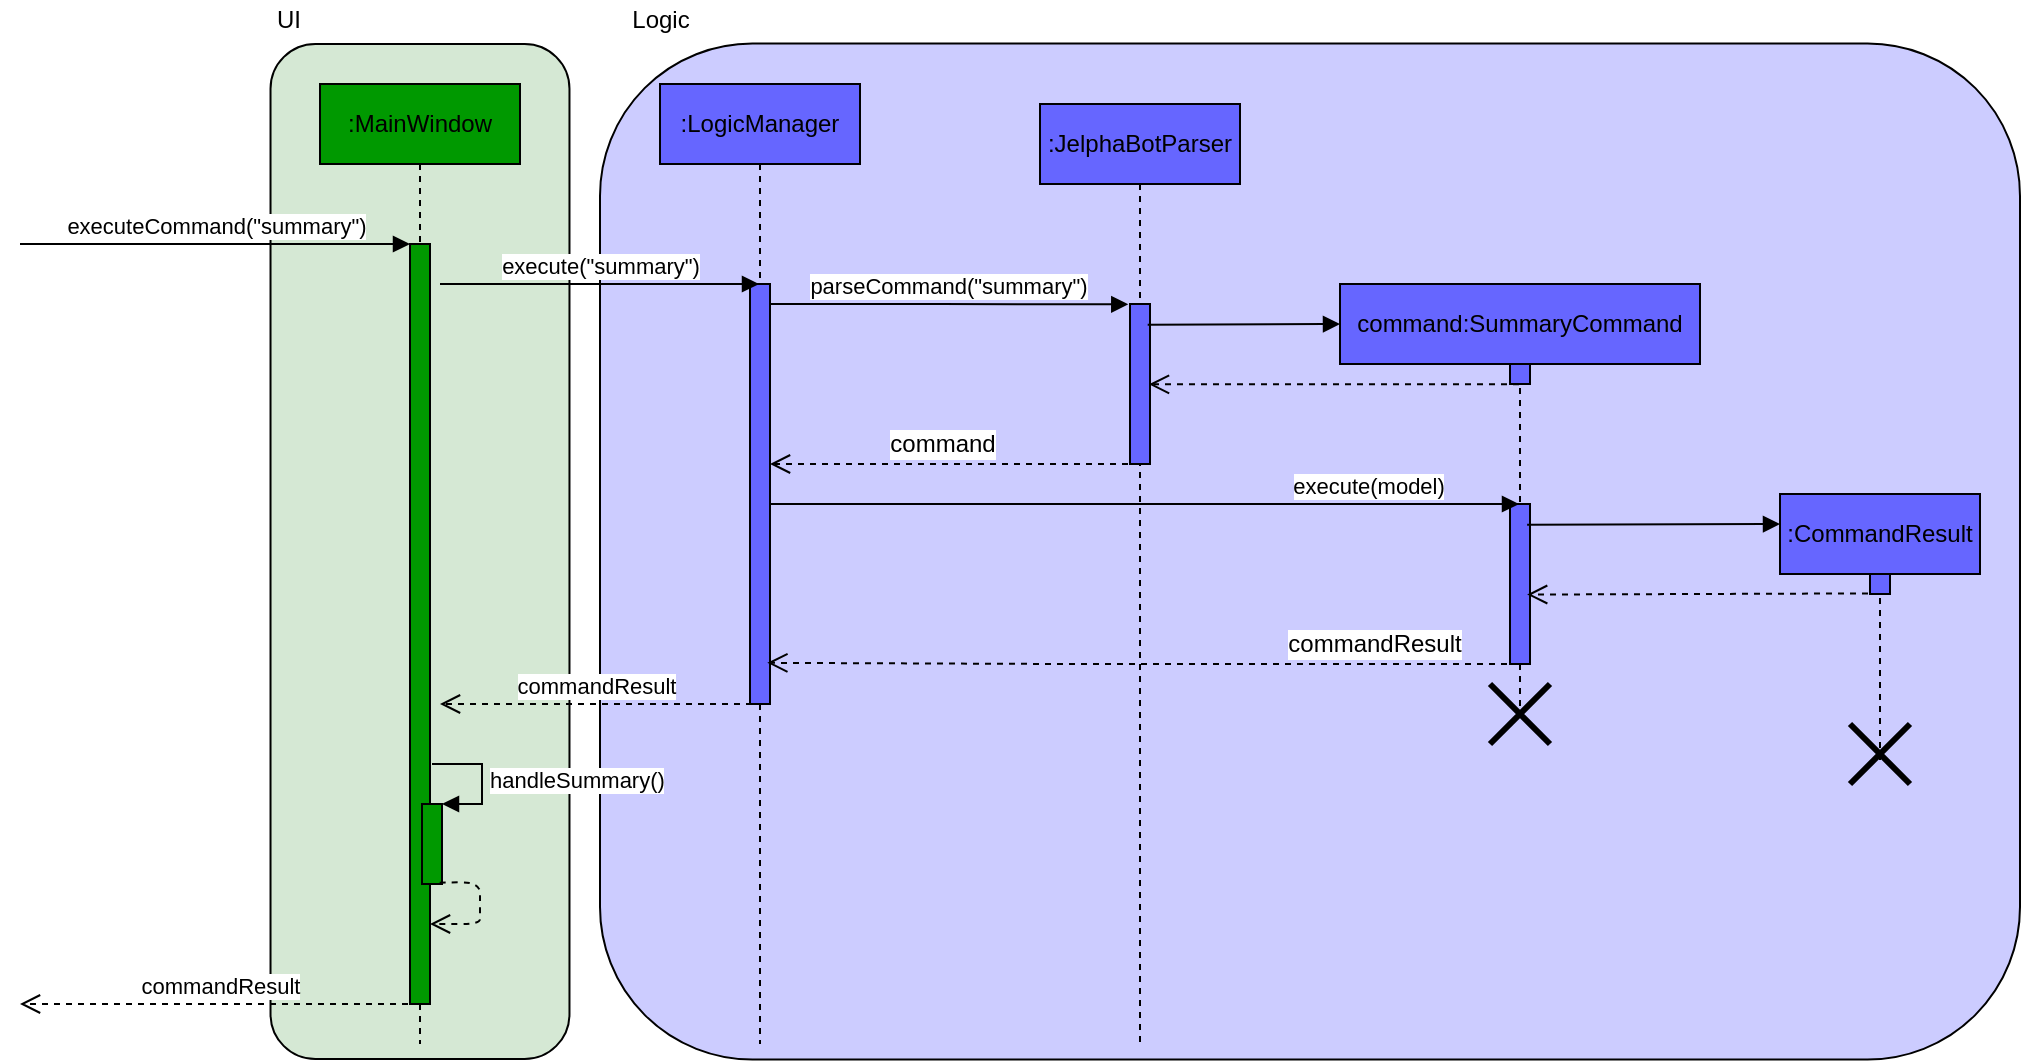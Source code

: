 <mxfile version="12.9.10" type="device"><diagram name="Page-1" id="13e1069c-82ec-6db2-03f1-153e76fe0fe0"><mxGraphModel dx="1683" dy="798" grid="1" gridSize="10" guides="1" tooltips="1" connect="1" arrows="1" fold="1" page="1" pageScale="1" pageWidth="1100" pageHeight="850" background="#ffffff" math="0" shadow="0"><root><mxCell id="0"/><mxCell id="1" parent="0"/><mxCell id="XIMg-hXaSXd9ASsC19z6-50" value="" style="rounded=1;whiteSpace=wrap;html=1;shadow=0;fillColor=#CCCCFF;" parent="1" vertex="1"><mxGeometry x="310" y="49.76" width="710" height="508" as="geometry"/></mxCell><mxCell id="XIMg-hXaSXd9ASsC19z6-1" value="" style="rounded=1;whiteSpace=wrap;html=1;shadow=0;rotation=-90;fillColor=#D5E8D4;" parent="1" vertex="1"><mxGeometry x="-33.75" y="229.02" width="507.5" height="149.48" as="geometry"/></mxCell><mxCell id="XIMg-hXaSXd9ASsC19z6-4" value=":MainWindow" style="shape=umlLifeline;perimeter=lifelinePerimeter;whiteSpace=wrap;html=1;container=1;collapsible=0;recursiveResize=0;outlineConnect=0;shadow=0;fillColor=#009900;" parent="1" vertex="1"><mxGeometry x="170" y="70" width="100" height="480" as="geometry"/></mxCell><mxCell id="XIMg-hXaSXd9ASsC19z6-5" value="" style="html=1;points=[];perimeter=orthogonalPerimeter;shadow=0;fillColor=#009900;" parent="1" vertex="1"><mxGeometry x="215" y="150" width="10" height="380" as="geometry"/></mxCell><mxCell id="XIMg-hXaSXd9ASsC19z6-6" value="executeCommand(&quot;summary&quot;)" style="html=1;verticalAlign=bottom;endArrow=block;fillColor=#4D9900;" parent="1" edge="1"><mxGeometry width="80" relative="1" as="geometry"><mxPoint x="20" y="150" as="sourcePoint"/><mxPoint x="215" y="150" as="targetPoint"/></mxGeometry></mxCell><mxCell id="XIMg-hXaSXd9ASsC19z6-10" value="" style="html=1;points=[];perimeter=orthogonalPerimeter;shadow=0;fillColor=#009900;" parent="1" vertex="1"><mxGeometry x="221" y="430" width="10" height="40" as="geometry"/></mxCell><mxCell id="XIMg-hXaSXd9ASsC19z6-11" value="handleSummary()" style="edgeStyle=orthogonalEdgeStyle;html=1;align=left;spacingLeft=2;endArrow=block;rounded=0;entryX=1;entryY=0;fillColor=#4D9900;" parent="1" target="XIMg-hXaSXd9ASsC19z6-10" edge="1"><mxGeometry relative="1" as="geometry"><mxPoint x="226" y="410" as="sourcePoint"/><Array as="points"><mxPoint x="251" y="410"/><mxPoint x="251" y="430"/></Array></mxGeometry></mxCell><mxCell id="XIMg-hXaSXd9ASsC19z6-12" value="UI" style="text;html=1;align=center;verticalAlign=middle;resizable=0;points=[];autosize=1;" parent="1" vertex="1"><mxGeometry x="139" y="28" width="30" height="20" as="geometry"/></mxCell><mxCell id="XIMg-hXaSXd9ASsC19z6-16" value="" style="html=1;verticalAlign=bottom;endArrow=open;dashed=1;endSize=8;fillColor=#4D9900;exitX=0.883;exitY=0.983;exitDx=0;exitDy=0;exitPerimeter=0;" parent="1" source="XIMg-hXaSXd9ASsC19z6-10" edge="1"><mxGeometry x="-0.3" y="-20" relative="1" as="geometry"><mxPoint x="305" y="490" as="sourcePoint"/><mxPoint x="225" y="490" as="targetPoint"/><Array as="points"><mxPoint x="250" y="469"/><mxPoint x="250" y="480"/><mxPoint x="250" y="490"/><mxPoint x="250" y="490"/></Array><mxPoint x="40" as="offset"/></mxGeometry></mxCell><mxCell id="XIMg-hXaSXd9ASsC19z6-17" value=":LogicManager" style="shape=umlLifeline;perimeter=lifelinePerimeter;whiteSpace=wrap;html=1;container=1;collapsible=0;recursiveResize=0;outlineConnect=0;shadow=0;fillColor=#6666FF;" parent="1" vertex="1"><mxGeometry x="340" y="70" width="100" height="480" as="geometry"/></mxCell><mxCell id="XIMg-hXaSXd9ASsC19z6-19" value="" style="html=1;points=[];perimeter=orthogonalPerimeter;shadow=0;fillColor=#6666FF;" parent="XIMg-hXaSXd9ASsC19z6-17" vertex="1"><mxGeometry x="45" y="100" width="10" height="210" as="geometry"/></mxCell><mxCell id="XIMg-hXaSXd9ASsC19z6-18" value="execute(&quot;summary&quot;)" style="html=1;verticalAlign=bottom;endArrow=block;fillColor=#4D9900;" parent="1" target="XIMg-hXaSXd9ASsC19z6-17" edge="1"><mxGeometry width="80" relative="1" as="geometry"><mxPoint x="230" y="170" as="sourcePoint"/><mxPoint x="310" y="170" as="targetPoint"/></mxGeometry></mxCell><mxCell id="XIMg-hXaSXd9ASsC19z6-21" value=":JelphaBotParser" style="shape=umlLifeline;perimeter=lifelinePerimeter;whiteSpace=wrap;html=1;container=1;collapsible=0;recursiveResize=0;outlineConnect=0;shadow=0;fillColor=#6666FF;" parent="1" vertex="1"><mxGeometry x="530" y="80" width="100" height="470" as="geometry"/></mxCell><mxCell id="XIMg-hXaSXd9ASsC19z6-22" value="" style="html=1;points=[];perimeter=orthogonalPerimeter;shadow=0;fillColor=#6666FF;" parent="XIMg-hXaSXd9ASsC19z6-21" vertex="1"><mxGeometry x="45" y="100" width="10" height="80" as="geometry"/></mxCell><mxCell id="XIMg-hXaSXd9ASsC19z6-26" value="" style="html=1;verticalAlign=bottom;endArrow=block;fillColor=#4D9900;exitX=0.886;exitY=0.13;exitDx=0;exitDy=0;exitPerimeter=0;" parent="XIMg-hXaSXd9ASsC19z6-21" source="XIMg-hXaSXd9ASsC19z6-22" edge="1"><mxGeometry width="80" relative="1" as="geometry"><mxPoint x="60" y="110" as="sourcePoint"/><mxPoint x="150" y="110" as="targetPoint"/></mxGeometry></mxCell><mxCell id="XIMg-hXaSXd9ASsC19z6-25" value="command:SummaryCommand" style="shape=umlLifeline;perimeter=lifelinePerimeter;whiteSpace=wrap;html=1;container=1;collapsible=0;recursiveResize=0;outlineConnect=0;shadow=0;fillColor=#6666FF;" parent="1" vertex="1"><mxGeometry x="680" y="170" width="180" height="220" as="geometry"/></mxCell><mxCell id="XIMg-hXaSXd9ASsC19z6-27" value="" style="html=1;points=[];perimeter=orthogonalPerimeter;shadow=0;fillColor=#6666FF;" parent="XIMg-hXaSXd9ASsC19z6-25" vertex="1"><mxGeometry x="85" y="40" width="10" height="10" as="geometry"/></mxCell><mxCell id="XIMg-hXaSXd9ASsC19z6-32" value="" style="html=1;points=[];perimeter=orthogonalPerimeter;shadow=0;fillColor=#6666FF;" parent="XIMg-hXaSXd9ASsC19z6-25" vertex="1"><mxGeometry x="85" y="110" width="10" height="80" as="geometry"/></mxCell><mxCell id="XIMg-hXaSXd9ASsC19z6-29" value="" style="html=1;verticalAlign=bottom;endArrow=open;dashed=1;endSize=8;fillColor=#4D9900;entryX=0.948;entryY=0.502;entryDx=0;entryDy=0;entryPerimeter=0;" parent="1" source="XIMg-hXaSXd9ASsC19z6-25" target="XIMg-hXaSXd9ASsC19z6-22" edge="1"><mxGeometry relative="1" as="geometry"><mxPoint x="740" y="220" as="sourcePoint"/><mxPoint x="590" y="220" as="targetPoint"/></mxGeometry></mxCell><mxCell id="XIMg-hXaSXd9ASsC19z6-30" value="" style="html=1;verticalAlign=bottom;endArrow=open;dashed=1;endSize=8;fillColor=#4D9900;" parent="1" target="XIMg-hXaSXd9ASsC19z6-19" edge="1"><mxGeometry relative="1" as="geometry"><mxPoint x="580" y="260" as="sourcePoint"/><mxPoint x="500" y="260" as="targetPoint"/></mxGeometry></mxCell><mxCell id="XIMg-hXaSXd9ASsC19z6-34" value="command" style="text;html=1;align=center;verticalAlign=middle;resizable=0;points=[];labelBackgroundColor=#ffffff;" parent="XIMg-hXaSXd9ASsC19z6-30" vertex="1" connectable="0"><mxGeometry x="0.069" y="-1" relative="1" as="geometry"><mxPoint y="-9" as="offset"/></mxGeometry></mxCell><mxCell id="XIMg-hXaSXd9ASsC19z6-31" value="execute(model)" style="html=1;verticalAlign=bottom;endArrow=block;fillColor=#4D9900;" parent="1" source="XIMg-hXaSXd9ASsC19z6-19" target="XIMg-hXaSXd9ASsC19z6-25" edge="1"><mxGeometry x="0.597" width="80" relative="1" as="geometry"><mxPoint x="400" y="290" as="sourcePoint"/><mxPoint x="480" y="290" as="targetPoint"/><Array as="points"><mxPoint x="570" y="280"/></Array><mxPoint as="offset"/></mxGeometry></mxCell><mxCell id="XIMg-hXaSXd9ASsC19z6-35" value="" style="html=1;verticalAlign=bottom;endArrow=open;dashed=1;endSize=8;fillColor=#4D9900;entryX=0.867;entryY=0.902;entryDx=0;entryDy=0;entryPerimeter=0;" parent="1" source="XIMg-hXaSXd9ASsC19z6-25" target="XIMg-hXaSXd9ASsC19z6-19" edge="1"><mxGeometry x="0.208" y="-160" relative="1" as="geometry"><mxPoint x="580" y="360" as="sourcePoint"/><mxPoint x="400" y="359" as="targetPoint"/><Array as="points"><mxPoint x="540" y="360"/></Array><mxPoint x="160" y="160" as="offset"/></mxGeometry></mxCell><mxCell id="XIMg-hXaSXd9ASsC19z6-42" value="commandResult" style="text;html=1;align=center;verticalAlign=middle;resizable=0;points=[];labelBackgroundColor=#ffffff;" parent="XIMg-hXaSXd9ASsC19z6-35" vertex="1" connectable="0"><mxGeometry x="0.224" y="-158" relative="1" as="geometry"><mxPoint x="157" y="148" as="offset"/></mxGeometry></mxCell><mxCell id="XIMg-hXaSXd9ASsC19z6-39" value=":CommandResult" style="shape=umlLifeline;perimeter=lifelinePerimeter;whiteSpace=wrap;html=1;container=1;collapsible=0;recursiveResize=0;outlineConnect=0;shadow=0;fillColor=#6666FF;" parent="1" vertex="1"><mxGeometry x="900" y="275" width="100" height="135" as="geometry"/></mxCell><mxCell id="XIMg-hXaSXd9ASsC19z6-40" value="" style="html=1;points=[];perimeter=orthogonalPerimeter;shadow=0;fillColor=#6666FF;" parent="XIMg-hXaSXd9ASsC19z6-39" vertex="1"><mxGeometry x="45" y="40" width="10" height="10" as="geometry"/></mxCell><mxCell id="jferqLhzQgtF8bwcKZEY-6" value="" style="shape=umlDestroy;whiteSpace=wrap;html=1;strokeWidth=3;" vertex="1" parent="XIMg-hXaSXd9ASsC19z6-39"><mxGeometry x="35" y="115" width="30" height="30" as="geometry"/></mxCell><mxCell id="XIMg-hXaSXd9ASsC19z6-38" value="" style="html=1;verticalAlign=bottom;endArrow=block;fillColor=#4D9900;exitX=0.857;exitY=0.13;exitDx=0;exitDy=0;exitPerimeter=0;" parent="1" source="XIMg-hXaSXd9ASsC19z6-32" edge="1"><mxGeometry width="80" relative="1" as="geometry"><mxPoint x="780" y="290" as="sourcePoint"/><mxPoint x="900" y="290" as="targetPoint"/></mxGeometry></mxCell><mxCell id="XIMg-hXaSXd9ASsC19z6-41" value="" style="html=1;verticalAlign=bottom;endArrow=open;dashed=1;endSize=8;fillColor=#4D9900;entryX=0.857;entryY=0.566;entryDx=0;entryDy=0;entryPerimeter=0;" parent="1" target="XIMg-hXaSXd9ASsC19z6-32" edge="1"><mxGeometry relative="1" as="geometry"><mxPoint x="944" y="324.71" as="sourcePoint"/><mxPoint x="780" y="325" as="targetPoint"/></mxGeometry></mxCell><mxCell id="XIMg-hXaSXd9ASsC19z6-43" value="commandResult" style="html=1;verticalAlign=bottom;endArrow=open;dashed=1;endSize=8;fillColor=#4D9900;" parent="1" edge="1"><mxGeometry relative="1" as="geometry"><mxPoint x="386" y="380" as="sourcePoint"/><mxPoint x="230" y="380" as="targetPoint"/></mxGeometry></mxCell><mxCell id="XIMg-hXaSXd9ASsC19z6-45" value="commandResult" style="html=1;verticalAlign=bottom;endArrow=open;dashed=1;endSize=8;fillColor=#4D9900;" parent="1" edge="1"><mxGeometry relative="1" as="geometry"><mxPoint x="220" y="530" as="sourcePoint"/><mxPoint x="20" y="530" as="targetPoint"/></mxGeometry></mxCell><mxCell id="XIMg-hXaSXd9ASsC19z6-20" value="parseCommand(&quot;summary&quot;)" style="html=1;verticalAlign=bottom;endArrow=block;fillColor=#4D9900;entryX=-0.086;entryY=0.002;entryDx=0;entryDy=0;entryPerimeter=0;" parent="1" source="XIMg-hXaSXd9ASsC19z6-19" target="XIMg-hXaSXd9ASsC19z6-22" edge="1"><mxGeometry width="80" relative="1" as="geometry"><mxPoint x="395" y="180" as="sourcePoint"/><mxPoint x="580" y="180" as="targetPoint"/><Array as="points"><mxPoint x="470" y="180"/></Array></mxGeometry></mxCell><mxCell id="XIMg-hXaSXd9ASsC19z6-51" value="Logic" style="text;html=1;align=center;verticalAlign=middle;resizable=0;points=[];autosize=1;" parent="1" vertex="1"><mxGeometry x="320" y="28" width="40" height="20" as="geometry"/></mxCell><mxCell id="jferqLhzQgtF8bwcKZEY-1" value="" style="shape=umlDestroy;whiteSpace=wrap;html=1;strokeWidth=3;" vertex="1" parent="1"><mxGeometry x="755" y="370" width="30" height="30" as="geometry"/></mxCell></root></mxGraphModel></diagram></mxfile>
